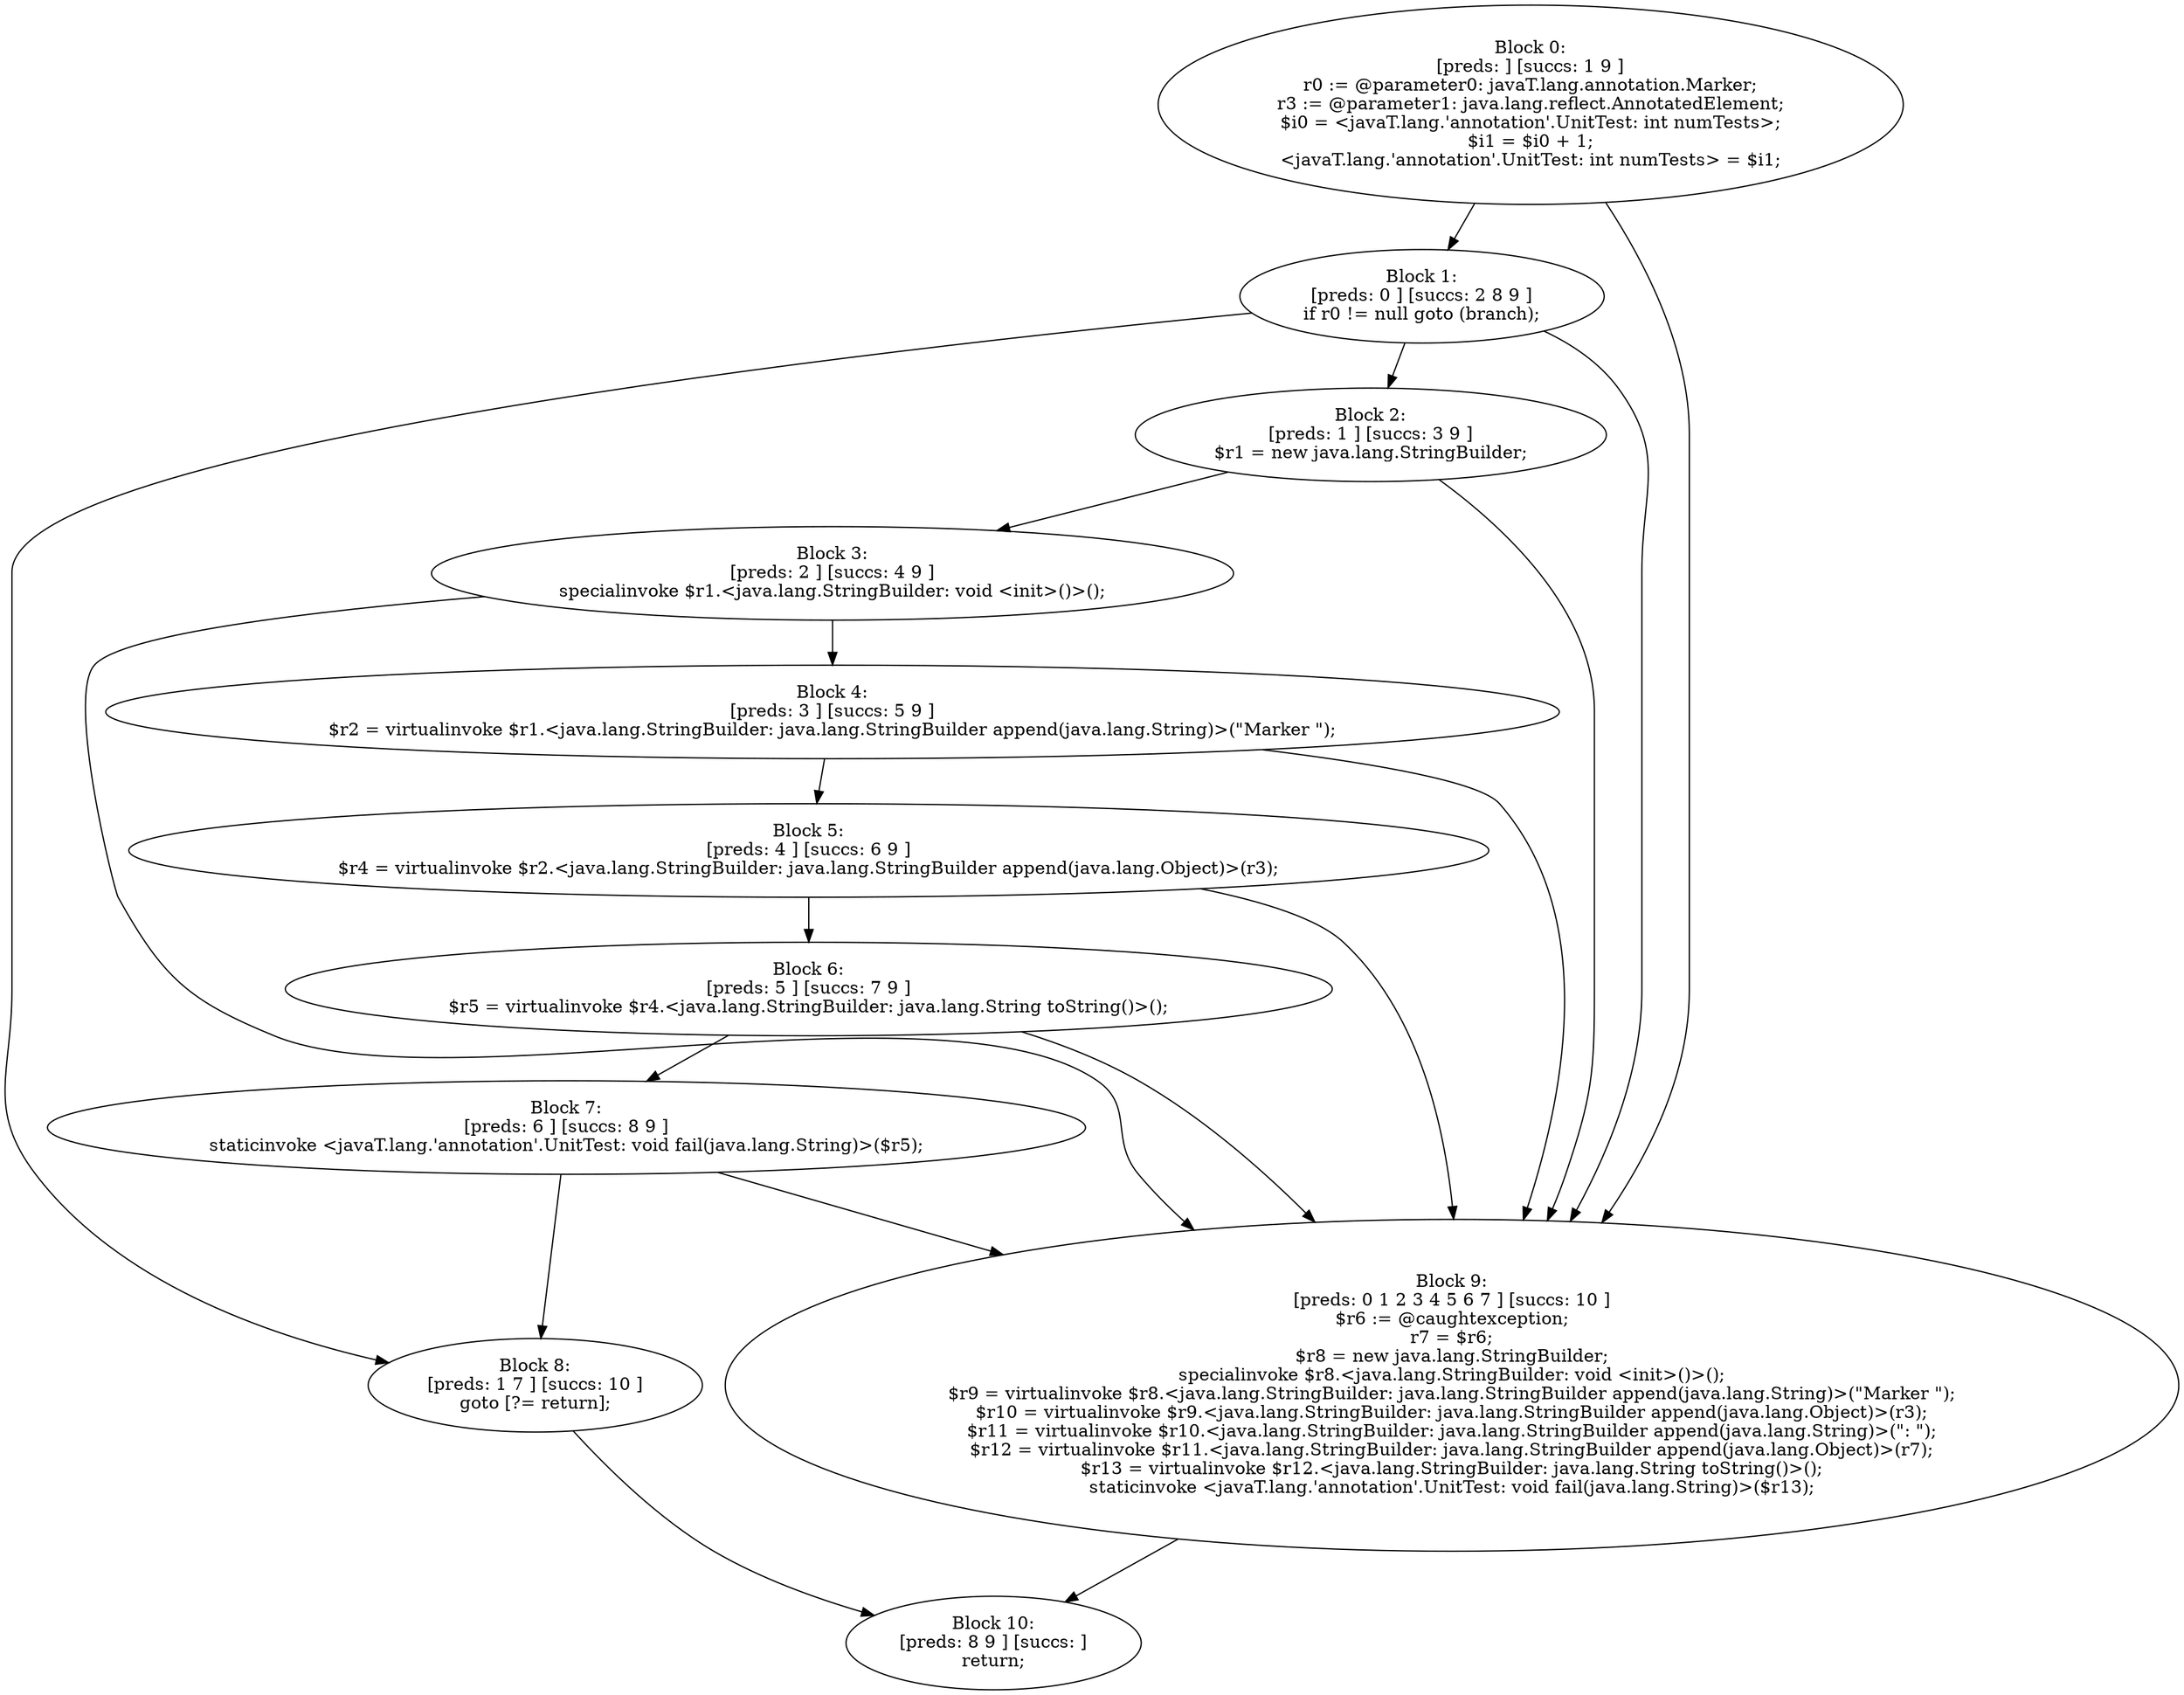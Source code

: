 digraph "unitGraph" {
    "Block 0:
[preds: ] [succs: 1 9 ]
r0 := @parameter0: javaT.lang.annotation.Marker;
r3 := @parameter1: java.lang.reflect.AnnotatedElement;
$i0 = <javaT.lang.'annotation'.UnitTest: int numTests>;
$i1 = $i0 + 1;
<javaT.lang.'annotation'.UnitTest: int numTests> = $i1;
"
    "Block 1:
[preds: 0 ] [succs: 2 8 9 ]
if r0 != null goto (branch);
"
    "Block 2:
[preds: 1 ] [succs: 3 9 ]
$r1 = new java.lang.StringBuilder;
"
    "Block 3:
[preds: 2 ] [succs: 4 9 ]
specialinvoke $r1.<java.lang.StringBuilder: void <init>()>();
"
    "Block 4:
[preds: 3 ] [succs: 5 9 ]
$r2 = virtualinvoke $r1.<java.lang.StringBuilder: java.lang.StringBuilder append(java.lang.String)>(\"Marker \");
"
    "Block 5:
[preds: 4 ] [succs: 6 9 ]
$r4 = virtualinvoke $r2.<java.lang.StringBuilder: java.lang.StringBuilder append(java.lang.Object)>(r3);
"
    "Block 6:
[preds: 5 ] [succs: 7 9 ]
$r5 = virtualinvoke $r4.<java.lang.StringBuilder: java.lang.String toString()>();
"
    "Block 7:
[preds: 6 ] [succs: 8 9 ]
staticinvoke <javaT.lang.'annotation'.UnitTest: void fail(java.lang.String)>($r5);
"
    "Block 8:
[preds: 1 7 ] [succs: 10 ]
goto [?= return];
"
    "Block 9:
[preds: 0 1 2 3 4 5 6 7 ] [succs: 10 ]
$r6 := @caughtexception;
r7 = $r6;
$r8 = new java.lang.StringBuilder;
specialinvoke $r8.<java.lang.StringBuilder: void <init>()>();
$r9 = virtualinvoke $r8.<java.lang.StringBuilder: java.lang.StringBuilder append(java.lang.String)>(\"Marker \");
$r10 = virtualinvoke $r9.<java.lang.StringBuilder: java.lang.StringBuilder append(java.lang.Object)>(r3);
$r11 = virtualinvoke $r10.<java.lang.StringBuilder: java.lang.StringBuilder append(java.lang.String)>(\": \");
$r12 = virtualinvoke $r11.<java.lang.StringBuilder: java.lang.StringBuilder append(java.lang.Object)>(r7);
$r13 = virtualinvoke $r12.<java.lang.StringBuilder: java.lang.String toString()>();
staticinvoke <javaT.lang.'annotation'.UnitTest: void fail(java.lang.String)>($r13);
"
    "Block 10:
[preds: 8 9 ] [succs: ]
return;
"
    "Block 0:
[preds: ] [succs: 1 9 ]
r0 := @parameter0: javaT.lang.annotation.Marker;
r3 := @parameter1: java.lang.reflect.AnnotatedElement;
$i0 = <javaT.lang.'annotation'.UnitTest: int numTests>;
$i1 = $i0 + 1;
<javaT.lang.'annotation'.UnitTest: int numTests> = $i1;
"->"Block 1:
[preds: 0 ] [succs: 2 8 9 ]
if r0 != null goto (branch);
";
    "Block 0:
[preds: ] [succs: 1 9 ]
r0 := @parameter0: javaT.lang.annotation.Marker;
r3 := @parameter1: java.lang.reflect.AnnotatedElement;
$i0 = <javaT.lang.'annotation'.UnitTest: int numTests>;
$i1 = $i0 + 1;
<javaT.lang.'annotation'.UnitTest: int numTests> = $i1;
"->"Block 9:
[preds: 0 1 2 3 4 5 6 7 ] [succs: 10 ]
$r6 := @caughtexception;
r7 = $r6;
$r8 = new java.lang.StringBuilder;
specialinvoke $r8.<java.lang.StringBuilder: void <init>()>();
$r9 = virtualinvoke $r8.<java.lang.StringBuilder: java.lang.StringBuilder append(java.lang.String)>(\"Marker \");
$r10 = virtualinvoke $r9.<java.lang.StringBuilder: java.lang.StringBuilder append(java.lang.Object)>(r3);
$r11 = virtualinvoke $r10.<java.lang.StringBuilder: java.lang.StringBuilder append(java.lang.String)>(\": \");
$r12 = virtualinvoke $r11.<java.lang.StringBuilder: java.lang.StringBuilder append(java.lang.Object)>(r7);
$r13 = virtualinvoke $r12.<java.lang.StringBuilder: java.lang.String toString()>();
staticinvoke <javaT.lang.'annotation'.UnitTest: void fail(java.lang.String)>($r13);
";
    "Block 1:
[preds: 0 ] [succs: 2 8 9 ]
if r0 != null goto (branch);
"->"Block 2:
[preds: 1 ] [succs: 3 9 ]
$r1 = new java.lang.StringBuilder;
";
    "Block 1:
[preds: 0 ] [succs: 2 8 9 ]
if r0 != null goto (branch);
"->"Block 8:
[preds: 1 7 ] [succs: 10 ]
goto [?= return];
";
    "Block 1:
[preds: 0 ] [succs: 2 8 9 ]
if r0 != null goto (branch);
"->"Block 9:
[preds: 0 1 2 3 4 5 6 7 ] [succs: 10 ]
$r6 := @caughtexception;
r7 = $r6;
$r8 = new java.lang.StringBuilder;
specialinvoke $r8.<java.lang.StringBuilder: void <init>()>();
$r9 = virtualinvoke $r8.<java.lang.StringBuilder: java.lang.StringBuilder append(java.lang.String)>(\"Marker \");
$r10 = virtualinvoke $r9.<java.lang.StringBuilder: java.lang.StringBuilder append(java.lang.Object)>(r3);
$r11 = virtualinvoke $r10.<java.lang.StringBuilder: java.lang.StringBuilder append(java.lang.String)>(\": \");
$r12 = virtualinvoke $r11.<java.lang.StringBuilder: java.lang.StringBuilder append(java.lang.Object)>(r7);
$r13 = virtualinvoke $r12.<java.lang.StringBuilder: java.lang.String toString()>();
staticinvoke <javaT.lang.'annotation'.UnitTest: void fail(java.lang.String)>($r13);
";
    "Block 2:
[preds: 1 ] [succs: 3 9 ]
$r1 = new java.lang.StringBuilder;
"->"Block 3:
[preds: 2 ] [succs: 4 9 ]
specialinvoke $r1.<java.lang.StringBuilder: void <init>()>();
";
    "Block 2:
[preds: 1 ] [succs: 3 9 ]
$r1 = new java.lang.StringBuilder;
"->"Block 9:
[preds: 0 1 2 3 4 5 6 7 ] [succs: 10 ]
$r6 := @caughtexception;
r7 = $r6;
$r8 = new java.lang.StringBuilder;
specialinvoke $r8.<java.lang.StringBuilder: void <init>()>();
$r9 = virtualinvoke $r8.<java.lang.StringBuilder: java.lang.StringBuilder append(java.lang.String)>(\"Marker \");
$r10 = virtualinvoke $r9.<java.lang.StringBuilder: java.lang.StringBuilder append(java.lang.Object)>(r3);
$r11 = virtualinvoke $r10.<java.lang.StringBuilder: java.lang.StringBuilder append(java.lang.String)>(\": \");
$r12 = virtualinvoke $r11.<java.lang.StringBuilder: java.lang.StringBuilder append(java.lang.Object)>(r7);
$r13 = virtualinvoke $r12.<java.lang.StringBuilder: java.lang.String toString()>();
staticinvoke <javaT.lang.'annotation'.UnitTest: void fail(java.lang.String)>($r13);
";
    "Block 3:
[preds: 2 ] [succs: 4 9 ]
specialinvoke $r1.<java.lang.StringBuilder: void <init>()>();
"->"Block 4:
[preds: 3 ] [succs: 5 9 ]
$r2 = virtualinvoke $r1.<java.lang.StringBuilder: java.lang.StringBuilder append(java.lang.String)>(\"Marker \");
";
    "Block 3:
[preds: 2 ] [succs: 4 9 ]
specialinvoke $r1.<java.lang.StringBuilder: void <init>()>();
"->"Block 9:
[preds: 0 1 2 3 4 5 6 7 ] [succs: 10 ]
$r6 := @caughtexception;
r7 = $r6;
$r8 = new java.lang.StringBuilder;
specialinvoke $r8.<java.lang.StringBuilder: void <init>()>();
$r9 = virtualinvoke $r8.<java.lang.StringBuilder: java.lang.StringBuilder append(java.lang.String)>(\"Marker \");
$r10 = virtualinvoke $r9.<java.lang.StringBuilder: java.lang.StringBuilder append(java.lang.Object)>(r3);
$r11 = virtualinvoke $r10.<java.lang.StringBuilder: java.lang.StringBuilder append(java.lang.String)>(\": \");
$r12 = virtualinvoke $r11.<java.lang.StringBuilder: java.lang.StringBuilder append(java.lang.Object)>(r7);
$r13 = virtualinvoke $r12.<java.lang.StringBuilder: java.lang.String toString()>();
staticinvoke <javaT.lang.'annotation'.UnitTest: void fail(java.lang.String)>($r13);
";
    "Block 4:
[preds: 3 ] [succs: 5 9 ]
$r2 = virtualinvoke $r1.<java.lang.StringBuilder: java.lang.StringBuilder append(java.lang.String)>(\"Marker \");
"->"Block 5:
[preds: 4 ] [succs: 6 9 ]
$r4 = virtualinvoke $r2.<java.lang.StringBuilder: java.lang.StringBuilder append(java.lang.Object)>(r3);
";
    "Block 4:
[preds: 3 ] [succs: 5 9 ]
$r2 = virtualinvoke $r1.<java.lang.StringBuilder: java.lang.StringBuilder append(java.lang.String)>(\"Marker \");
"->"Block 9:
[preds: 0 1 2 3 4 5 6 7 ] [succs: 10 ]
$r6 := @caughtexception;
r7 = $r6;
$r8 = new java.lang.StringBuilder;
specialinvoke $r8.<java.lang.StringBuilder: void <init>()>();
$r9 = virtualinvoke $r8.<java.lang.StringBuilder: java.lang.StringBuilder append(java.lang.String)>(\"Marker \");
$r10 = virtualinvoke $r9.<java.lang.StringBuilder: java.lang.StringBuilder append(java.lang.Object)>(r3);
$r11 = virtualinvoke $r10.<java.lang.StringBuilder: java.lang.StringBuilder append(java.lang.String)>(\": \");
$r12 = virtualinvoke $r11.<java.lang.StringBuilder: java.lang.StringBuilder append(java.lang.Object)>(r7);
$r13 = virtualinvoke $r12.<java.lang.StringBuilder: java.lang.String toString()>();
staticinvoke <javaT.lang.'annotation'.UnitTest: void fail(java.lang.String)>($r13);
";
    "Block 5:
[preds: 4 ] [succs: 6 9 ]
$r4 = virtualinvoke $r2.<java.lang.StringBuilder: java.lang.StringBuilder append(java.lang.Object)>(r3);
"->"Block 6:
[preds: 5 ] [succs: 7 9 ]
$r5 = virtualinvoke $r4.<java.lang.StringBuilder: java.lang.String toString()>();
";
    "Block 5:
[preds: 4 ] [succs: 6 9 ]
$r4 = virtualinvoke $r2.<java.lang.StringBuilder: java.lang.StringBuilder append(java.lang.Object)>(r3);
"->"Block 9:
[preds: 0 1 2 3 4 5 6 7 ] [succs: 10 ]
$r6 := @caughtexception;
r7 = $r6;
$r8 = new java.lang.StringBuilder;
specialinvoke $r8.<java.lang.StringBuilder: void <init>()>();
$r9 = virtualinvoke $r8.<java.lang.StringBuilder: java.lang.StringBuilder append(java.lang.String)>(\"Marker \");
$r10 = virtualinvoke $r9.<java.lang.StringBuilder: java.lang.StringBuilder append(java.lang.Object)>(r3);
$r11 = virtualinvoke $r10.<java.lang.StringBuilder: java.lang.StringBuilder append(java.lang.String)>(\": \");
$r12 = virtualinvoke $r11.<java.lang.StringBuilder: java.lang.StringBuilder append(java.lang.Object)>(r7);
$r13 = virtualinvoke $r12.<java.lang.StringBuilder: java.lang.String toString()>();
staticinvoke <javaT.lang.'annotation'.UnitTest: void fail(java.lang.String)>($r13);
";
    "Block 6:
[preds: 5 ] [succs: 7 9 ]
$r5 = virtualinvoke $r4.<java.lang.StringBuilder: java.lang.String toString()>();
"->"Block 7:
[preds: 6 ] [succs: 8 9 ]
staticinvoke <javaT.lang.'annotation'.UnitTest: void fail(java.lang.String)>($r5);
";
    "Block 6:
[preds: 5 ] [succs: 7 9 ]
$r5 = virtualinvoke $r4.<java.lang.StringBuilder: java.lang.String toString()>();
"->"Block 9:
[preds: 0 1 2 3 4 5 6 7 ] [succs: 10 ]
$r6 := @caughtexception;
r7 = $r6;
$r8 = new java.lang.StringBuilder;
specialinvoke $r8.<java.lang.StringBuilder: void <init>()>();
$r9 = virtualinvoke $r8.<java.lang.StringBuilder: java.lang.StringBuilder append(java.lang.String)>(\"Marker \");
$r10 = virtualinvoke $r9.<java.lang.StringBuilder: java.lang.StringBuilder append(java.lang.Object)>(r3);
$r11 = virtualinvoke $r10.<java.lang.StringBuilder: java.lang.StringBuilder append(java.lang.String)>(\": \");
$r12 = virtualinvoke $r11.<java.lang.StringBuilder: java.lang.StringBuilder append(java.lang.Object)>(r7);
$r13 = virtualinvoke $r12.<java.lang.StringBuilder: java.lang.String toString()>();
staticinvoke <javaT.lang.'annotation'.UnitTest: void fail(java.lang.String)>($r13);
";
    "Block 7:
[preds: 6 ] [succs: 8 9 ]
staticinvoke <javaT.lang.'annotation'.UnitTest: void fail(java.lang.String)>($r5);
"->"Block 8:
[preds: 1 7 ] [succs: 10 ]
goto [?= return];
";
    "Block 7:
[preds: 6 ] [succs: 8 9 ]
staticinvoke <javaT.lang.'annotation'.UnitTest: void fail(java.lang.String)>($r5);
"->"Block 9:
[preds: 0 1 2 3 4 5 6 7 ] [succs: 10 ]
$r6 := @caughtexception;
r7 = $r6;
$r8 = new java.lang.StringBuilder;
specialinvoke $r8.<java.lang.StringBuilder: void <init>()>();
$r9 = virtualinvoke $r8.<java.lang.StringBuilder: java.lang.StringBuilder append(java.lang.String)>(\"Marker \");
$r10 = virtualinvoke $r9.<java.lang.StringBuilder: java.lang.StringBuilder append(java.lang.Object)>(r3);
$r11 = virtualinvoke $r10.<java.lang.StringBuilder: java.lang.StringBuilder append(java.lang.String)>(\": \");
$r12 = virtualinvoke $r11.<java.lang.StringBuilder: java.lang.StringBuilder append(java.lang.Object)>(r7);
$r13 = virtualinvoke $r12.<java.lang.StringBuilder: java.lang.String toString()>();
staticinvoke <javaT.lang.'annotation'.UnitTest: void fail(java.lang.String)>($r13);
";
    "Block 8:
[preds: 1 7 ] [succs: 10 ]
goto [?= return];
"->"Block 10:
[preds: 8 9 ] [succs: ]
return;
";
    "Block 9:
[preds: 0 1 2 3 4 5 6 7 ] [succs: 10 ]
$r6 := @caughtexception;
r7 = $r6;
$r8 = new java.lang.StringBuilder;
specialinvoke $r8.<java.lang.StringBuilder: void <init>()>();
$r9 = virtualinvoke $r8.<java.lang.StringBuilder: java.lang.StringBuilder append(java.lang.String)>(\"Marker \");
$r10 = virtualinvoke $r9.<java.lang.StringBuilder: java.lang.StringBuilder append(java.lang.Object)>(r3);
$r11 = virtualinvoke $r10.<java.lang.StringBuilder: java.lang.StringBuilder append(java.lang.String)>(\": \");
$r12 = virtualinvoke $r11.<java.lang.StringBuilder: java.lang.StringBuilder append(java.lang.Object)>(r7);
$r13 = virtualinvoke $r12.<java.lang.StringBuilder: java.lang.String toString()>();
staticinvoke <javaT.lang.'annotation'.UnitTest: void fail(java.lang.String)>($r13);
"->"Block 10:
[preds: 8 9 ] [succs: ]
return;
";
}
